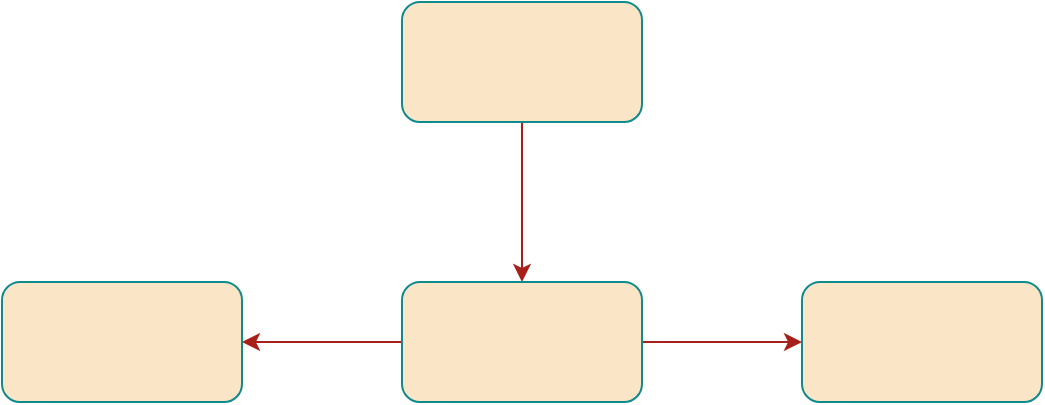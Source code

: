 <mxfile version="24.4.13" type="github">
  <diagram name="第 1 页" id="i2m2EgRiGFVnnRLQoJhk">
    <mxGraphModel dx="1105" dy="604" grid="1" gridSize="10" guides="1" tooltips="1" connect="1" arrows="1" fold="1" page="1" pageScale="1" pageWidth="827" pageHeight="1169" math="0" shadow="0">
      <root>
        <mxCell id="0" />
        <mxCell id="1" parent="0" />
        <mxCell id="FpSLu2eR1nYKSpWH6aus-3" value="" style="edgeStyle=orthogonalEdgeStyle;rounded=0;orthogonalLoop=1;jettySize=auto;html=1;labelBackgroundColor=none;strokeColor=#A8201A;fontColor=default;" edge="1" parent="1" source="FpSLu2eR1nYKSpWH6aus-1" target="FpSLu2eR1nYKSpWH6aus-2">
          <mxGeometry relative="1" as="geometry" />
        </mxCell>
        <mxCell id="FpSLu2eR1nYKSpWH6aus-1" value="" style="rounded=1;whiteSpace=wrap;html=1;labelBackgroundColor=none;fillColor=#FAE5C7;strokeColor=#0F8B8D;fontColor=#143642;" vertex="1" parent="1">
          <mxGeometry x="340" y="90" width="120" height="60" as="geometry" />
        </mxCell>
        <mxCell id="FpSLu2eR1nYKSpWH6aus-5" value="" style="edgeStyle=orthogonalEdgeStyle;rounded=0;orthogonalLoop=1;jettySize=auto;html=1;labelBackgroundColor=none;strokeColor=#A8201A;fontColor=default;" edge="1" parent="1" source="FpSLu2eR1nYKSpWH6aus-2" target="FpSLu2eR1nYKSpWH6aus-4">
          <mxGeometry relative="1" as="geometry" />
        </mxCell>
        <mxCell id="FpSLu2eR1nYKSpWH6aus-7" value="" style="edgeStyle=orthogonalEdgeStyle;rounded=0;orthogonalLoop=1;jettySize=auto;html=1;labelBackgroundColor=none;strokeColor=#A8201A;fontColor=default;" edge="1" parent="1" source="FpSLu2eR1nYKSpWH6aus-2" target="FpSLu2eR1nYKSpWH6aus-6">
          <mxGeometry relative="1" as="geometry" />
        </mxCell>
        <mxCell id="FpSLu2eR1nYKSpWH6aus-2" value="" style="whiteSpace=wrap;html=1;rounded=1;labelBackgroundColor=none;fillColor=#FAE5C7;strokeColor=#0F8B8D;fontColor=#143642;" vertex="1" parent="1">
          <mxGeometry x="340" y="230" width="120" height="60" as="geometry" />
        </mxCell>
        <mxCell id="FpSLu2eR1nYKSpWH6aus-4" value="" style="whiteSpace=wrap;html=1;rounded=1;labelBackgroundColor=none;fillColor=#FAE5C7;strokeColor=#0F8B8D;fontColor=#143642;" vertex="1" parent="1">
          <mxGeometry x="140" y="230" width="120" height="60" as="geometry" />
        </mxCell>
        <mxCell id="FpSLu2eR1nYKSpWH6aus-6" value="" style="whiteSpace=wrap;html=1;rounded=1;labelBackgroundColor=none;fillColor=#FAE5C7;strokeColor=#0F8B8D;fontColor=#143642;" vertex="1" parent="1">
          <mxGeometry x="540" y="230" width="120" height="60" as="geometry" />
        </mxCell>
      </root>
    </mxGraphModel>
  </diagram>
</mxfile>
